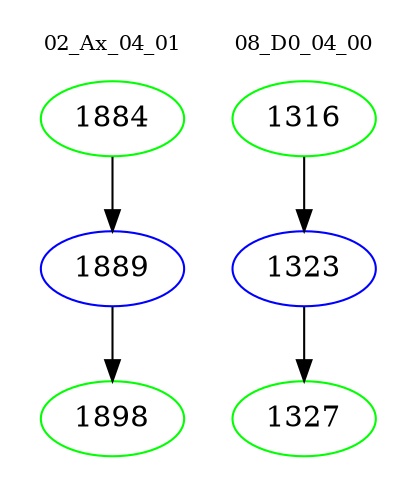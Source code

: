 digraph{
subgraph cluster_0 {
color = white
label = "02_Ax_04_01";
fontsize=10;
T0_1884 [label="1884", color="green"]
T0_1884 -> T0_1889 [color="black"]
T0_1889 [label="1889", color="blue"]
T0_1889 -> T0_1898 [color="black"]
T0_1898 [label="1898", color="green"]
}
subgraph cluster_1 {
color = white
label = "08_D0_04_00";
fontsize=10;
T1_1316 [label="1316", color="green"]
T1_1316 -> T1_1323 [color="black"]
T1_1323 [label="1323", color="blue"]
T1_1323 -> T1_1327 [color="black"]
T1_1327 [label="1327", color="green"]
}
}

